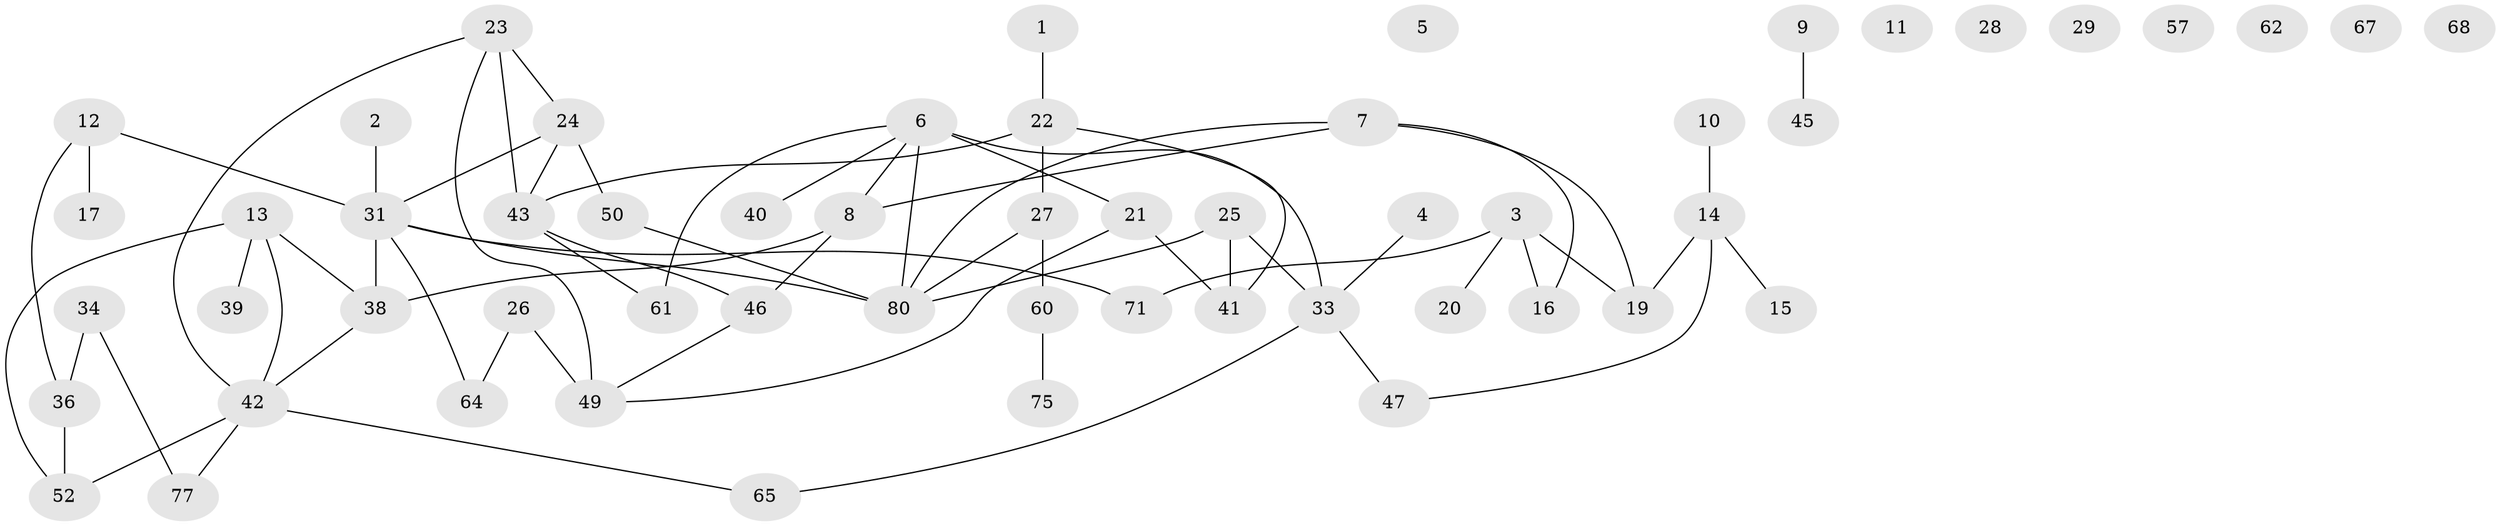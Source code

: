 // Generated by graph-tools (version 1.1) at 2025/23/03/03/25 07:23:27]
// undirected, 56 vertices, 68 edges
graph export_dot {
graph [start="1"]
  node [color=gray90,style=filled];
  1;
  2;
  3 [super="+35"];
  4 [super="+78"];
  5;
  6 [super="+74"];
  7 [super="+70"];
  8 [super="+18"];
  9;
  10;
  11;
  12 [super="+44"];
  13 [super="+55"];
  14 [super="+30"];
  15;
  16;
  17;
  19 [super="+53"];
  20;
  21 [super="+69"];
  22 [super="+59"];
  23 [super="+63"];
  24 [super="+56"];
  25 [super="+58"];
  26 [super="+76"];
  27;
  28;
  29;
  31 [super="+32"];
  33 [super="+37"];
  34 [super="+72"];
  36 [super="+48"];
  38;
  39;
  40;
  41;
  42 [super="+66"];
  43 [super="+51"];
  45;
  46 [super="+73"];
  47;
  49 [super="+79"];
  50;
  52 [super="+54"];
  57;
  60;
  61;
  62;
  64;
  65;
  67;
  68;
  71;
  75;
  77;
  80;
  1 -- 22;
  2 -- 31;
  3 -- 16;
  3 -- 20;
  3 -- 71;
  3 -- 19;
  4 -- 33;
  6 -- 80;
  6 -- 21 [weight=2];
  6 -- 40;
  6 -- 61;
  6 -- 33;
  6 -- 8;
  7 -- 80;
  7 -- 16;
  7 -- 8;
  7 -- 19;
  8 -- 38;
  8 -- 46;
  9 -- 45;
  10 -- 14;
  12 -- 17;
  12 -- 36;
  12 -- 31;
  13 -- 38;
  13 -- 42;
  13 -- 52;
  13 -- 39;
  14 -- 15;
  14 -- 19;
  14 -- 47;
  21 -- 41;
  21 -- 49;
  22 -- 41;
  22 -- 43;
  22 -- 27;
  23 -- 43 [weight=2];
  23 -- 42;
  23 -- 49;
  23 -- 24;
  24 -- 50;
  24 -- 43;
  24 -- 31;
  25 -- 41;
  25 -- 80;
  25 -- 33;
  26 -- 49 [weight=2];
  26 -- 64;
  27 -- 60;
  27 -- 80;
  31 -- 71;
  31 -- 80;
  31 -- 64;
  31 -- 38;
  33 -- 47;
  33 -- 65;
  34 -- 77;
  34 -- 36;
  36 -- 52;
  38 -- 42;
  42 -- 65;
  42 -- 77;
  42 -- 52;
  43 -- 46;
  43 -- 61;
  46 -- 49;
  50 -- 80;
  60 -- 75;
}
